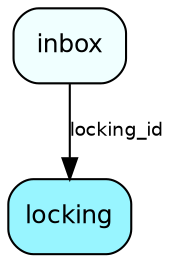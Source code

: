 digraph locking  {
node [shape = box style="rounded, filled" fontname = "Helvetica" fontsize = "12" ]
edge [fontname = "Helvetica" fontsize = "9"]

locking[fillcolor = "cadetblue1"]
inbox[fillcolor = "azure1"]
inbox -> locking [label = "locking_id"]
}
